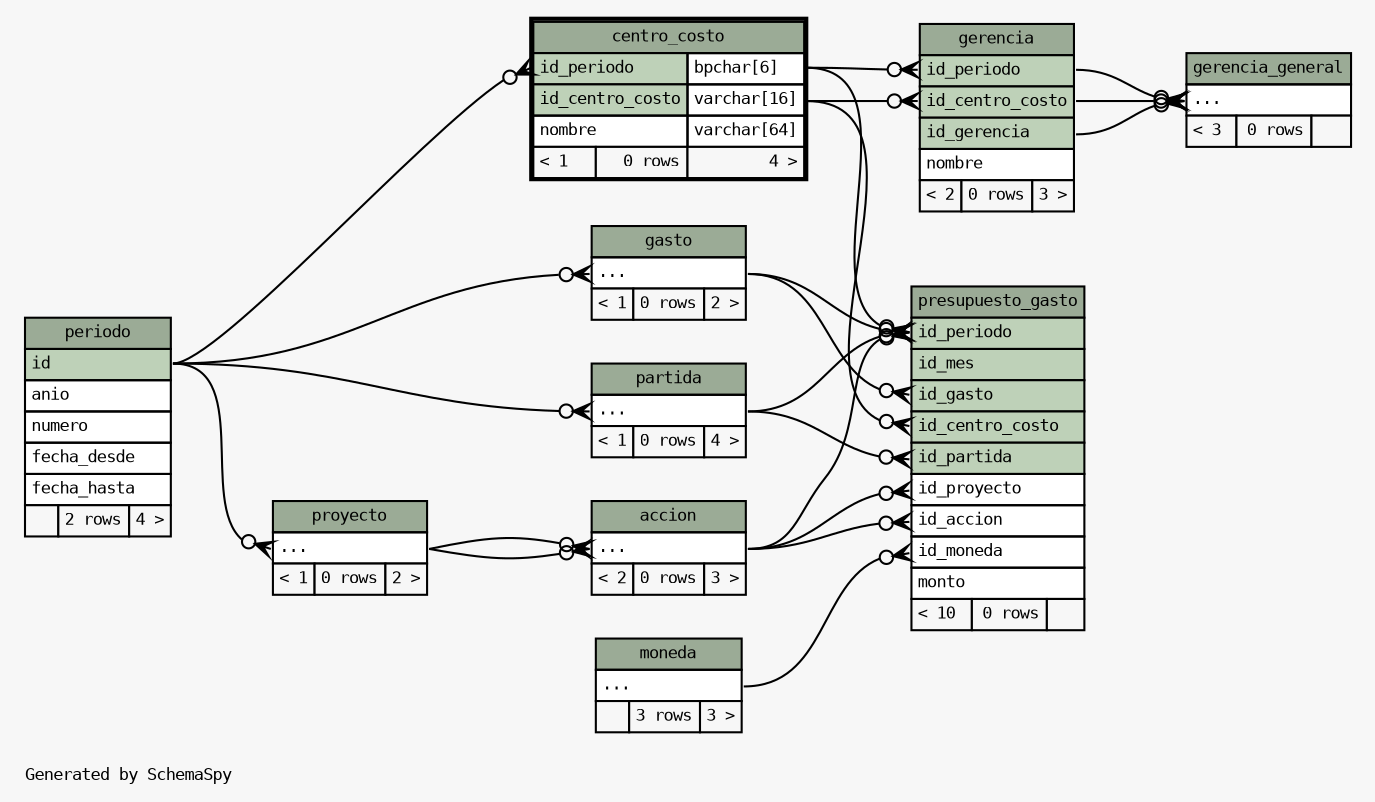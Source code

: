 // dot 2.38.0 on Linux 3.16.0-4-amd64
// SchemaSpy rev 590
digraph "twoDegreesRelationshipsDiagram" {
  graph [
    rankdir="RL"
    bgcolor="#f7f7f7"
    label="\nGenerated by SchemaSpy"
    labeljust="l"
    nodesep="0.18"
    ranksep="0.46"
    fontname="monospace"
    fontsize="8"
  ];
  node [
    fontname="monospace"
    fontsize="8"
    shape="plaintext"
  ];
  edge [
    arrowsize="0.8"
  ];
  "accion":"elipses":w -> "proyecto":"elipses":e [arrowhead=none dir=back arrowtail=crowodot];
  "accion":"elipses":w -> "proyecto":"elipses":e [arrowhead=none dir=back arrowtail=crowodot];
  "centro_costo":"id_periodo":w -> "periodo":"id":e [arrowhead=none dir=back arrowtail=crowodot];
  "gasto":"elipses":w -> "periodo":"id":e [arrowhead=none dir=back arrowtail=crowodot];
  "gerencia":"id_centro_costo":w -> "centro_costo":"id_centro_costo.type":e [arrowhead=none dir=back arrowtail=crowodot];
  "gerencia":"id_periodo":w -> "centro_costo":"id_periodo.type":e [arrowhead=none dir=back arrowtail=crowodot];
  "gerencia_general":"elipses":w -> "gerencia":"id_centro_costo":e [arrowhead=none dir=back arrowtail=crowodot];
  "gerencia_general":"elipses":w -> "gerencia":"id_gerencia":e [arrowhead=none dir=back arrowtail=crowodot];
  "gerencia_general":"elipses":w -> "gerencia":"id_periodo":e [arrowhead=none dir=back arrowtail=crowodot];
  "partida":"elipses":w -> "periodo":"id":e [arrowhead=none dir=back arrowtail=crowodot];
  "presupuesto_gasto":"id_accion":w -> "accion":"elipses":e [arrowhead=none dir=back arrowtail=crowodot];
  "presupuesto_gasto":"id_centro_costo":w -> "centro_costo":"id_centro_costo.type":e [arrowhead=none dir=back arrowtail=crowodot];
  "presupuesto_gasto":"id_gasto":w -> "gasto":"elipses":e [arrowhead=none dir=back arrowtail=crowodot];
  "presupuesto_gasto":"id_moneda":w -> "moneda":"elipses":e [arrowhead=none dir=back arrowtail=crowodot];
  "presupuesto_gasto":"id_partida":w -> "partida":"elipses":e [arrowhead=none dir=back arrowtail=crowodot];
  "presupuesto_gasto":"id_periodo":w -> "accion":"elipses":e [arrowhead=none dir=back arrowtail=crowodot];
  "presupuesto_gasto":"id_periodo":w -> "centro_costo":"id_periodo.type":e [arrowhead=none dir=back arrowtail=crowodot];
  "presupuesto_gasto":"id_periodo":w -> "gasto":"elipses":e [arrowhead=none dir=back arrowtail=crowodot];
  "presupuesto_gasto":"id_periodo":w -> "partida":"elipses":e [arrowhead=none dir=back arrowtail=crowodot];
  "presupuesto_gasto":"id_proyecto":w -> "accion":"elipses":e [arrowhead=none dir=back arrowtail=crowodot];
  "proyecto":"elipses":w -> "periodo":"id":e [arrowhead=none dir=back arrowtail=crowodot];
  "accion" [
    label=<
    <TABLE BORDER="0" CELLBORDER="1" CELLSPACING="0" BGCOLOR="#ffffff">
      <TR><TD COLSPAN="3" BGCOLOR="#9bab96" ALIGN="CENTER">accion</TD></TR>
      <TR><TD PORT="elipses" COLSPAN="3" ALIGN="LEFT">...</TD></TR>
      <TR><TD ALIGN="LEFT" BGCOLOR="#f7f7f7">&lt; 2</TD><TD ALIGN="RIGHT" BGCOLOR="#f7f7f7">0 rows</TD><TD ALIGN="RIGHT" BGCOLOR="#f7f7f7">3 &gt;</TD></TR>
    </TABLE>>
    URL="accion.html"
    tooltip="accion"
  ];
  "centro_costo" [
    label=<
    <TABLE BORDER="2" CELLBORDER="1" CELLSPACING="0" BGCOLOR="#ffffff">
      <TR><TD COLSPAN="3" BGCOLOR="#9bab96" ALIGN="CENTER">centro_costo</TD></TR>
      <TR><TD PORT="id_periodo" COLSPAN="2" BGCOLOR="#bed1b8" ALIGN="LEFT">id_periodo</TD><TD PORT="id_periodo.type" ALIGN="LEFT">bpchar[6]</TD></TR>
      <TR><TD PORT="id_centro_costo" COLSPAN="2" BGCOLOR="#bed1b8" ALIGN="LEFT">id_centro_costo</TD><TD PORT="id_centro_costo.type" ALIGN="LEFT">varchar[16]</TD></TR>
      <TR><TD PORT="nombre" COLSPAN="2" ALIGN="LEFT">nombre</TD><TD PORT="nombre.type" ALIGN="LEFT">varchar[64]</TD></TR>
      <TR><TD ALIGN="LEFT" BGCOLOR="#f7f7f7">&lt; 1</TD><TD ALIGN="RIGHT" BGCOLOR="#f7f7f7">0 rows</TD><TD ALIGN="RIGHT" BGCOLOR="#f7f7f7">4 &gt;</TD></TR>
    </TABLE>>
    URL="centro_costo.html"
    tooltip="centro_costo"
  ];
  "gasto" [
    label=<
    <TABLE BORDER="0" CELLBORDER="1" CELLSPACING="0" BGCOLOR="#ffffff">
      <TR><TD COLSPAN="3" BGCOLOR="#9bab96" ALIGN="CENTER">gasto</TD></TR>
      <TR><TD PORT="elipses" COLSPAN="3" ALIGN="LEFT">...</TD></TR>
      <TR><TD ALIGN="LEFT" BGCOLOR="#f7f7f7">&lt; 1</TD><TD ALIGN="RIGHT" BGCOLOR="#f7f7f7">0 rows</TD><TD ALIGN="RIGHT" BGCOLOR="#f7f7f7">2 &gt;</TD></TR>
    </TABLE>>
    URL="gasto.html"
    tooltip="gasto"
  ];
  "gerencia" [
    label=<
    <TABLE BORDER="0" CELLBORDER="1" CELLSPACING="0" BGCOLOR="#ffffff">
      <TR><TD COLSPAN="3" BGCOLOR="#9bab96" ALIGN="CENTER">gerencia</TD></TR>
      <TR><TD PORT="id_periodo" COLSPAN="3" BGCOLOR="#bed1b8" ALIGN="LEFT">id_periodo</TD></TR>
      <TR><TD PORT="id_centro_costo" COLSPAN="3" BGCOLOR="#bed1b8" ALIGN="LEFT">id_centro_costo</TD></TR>
      <TR><TD PORT="id_gerencia" COLSPAN="3" BGCOLOR="#bed1b8" ALIGN="LEFT">id_gerencia</TD></TR>
      <TR><TD PORT="nombre" COLSPAN="3" ALIGN="LEFT">nombre</TD></TR>
      <TR><TD ALIGN="LEFT" BGCOLOR="#f7f7f7">&lt; 2</TD><TD ALIGN="RIGHT" BGCOLOR="#f7f7f7">0 rows</TD><TD ALIGN="RIGHT" BGCOLOR="#f7f7f7">3 &gt;</TD></TR>
    </TABLE>>
    URL="gerencia.html"
    tooltip="gerencia"
  ];
  "gerencia_general" [
    label=<
    <TABLE BORDER="0" CELLBORDER="1" CELLSPACING="0" BGCOLOR="#ffffff">
      <TR><TD COLSPAN="3" BGCOLOR="#9bab96" ALIGN="CENTER">gerencia_general</TD></TR>
      <TR><TD PORT="elipses" COLSPAN="3" ALIGN="LEFT">...</TD></TR>
      <TR><TD ALIGN="LEFT" BGCOLOR="#f7f7f7">&lt; 3</TD><TD ALIGN="RIGHT" BGCOLOR="#f7f7f7">0 rows</TD><TD ALIGN="RIGHT" BGCOLOR="#f7f7f7">  </TD></TR>
    </TABLE>>
    URL="gerencia_general.html"
    tooltip="gerencia_general"
  ];
  "moneda" [
    label=<
    <TABLE BORDER="0" CELLBORDER="1" CELLSPACING="0" BGCOLOR="#ffffff">
      <TR><TD COLSPAN="3" BGCOLOR="#9bab96" ALIGN="CENTER">moneda</TD></TR>
      <TR><TD PORT="elipses" COLSPAN="3" ALIGN="LEFT">...</TD></TR>
      <TR><TD ALIGN="LEFT" BGCOLOR="#f7f7f7">  </TD><TD ALIGN="RIGHT" BGCOLOR="#f7f7f7">3 rows</TD><TD ALIGN="RIGHT" BGCOLOR="#f7f7f7">3 &gt;</TD></TR>
    </TABLE>>
    URL="moneda.html"
    tooltip="moneda"
  ];
  "partida" [
    label=<
    <TABLE BORDER="0" CELLBORDER="1" CELLSPACING="0" BGCOLOR="#ffffff">
      <TR><TD COLSPAN="3" BGCOLOR="#9bab96" ALIGN="CENTER">partida</TD></TR>
      <TR><TD PORT="elipses" COLSPAN="3" ALIGN="LEFT">...</TD></TR>
      <TR><TD ALIGN="LEFT" BGCOLOR="#f7f7f7">&lt; 1</TD><TD ALIGN="RIGHT" BGCOLOR="#f7f7f7">0 rows</TD><TD ALIGN="RIGHT" BGCOLOR="#f7f7f7">4 &gt;</TD></TR>
    </TABLE>>
    URL="partida.html"
    tooltip="partida"
  ];
  "periodo" [
    label=<
    <TABLE BORDER="0" CELLBORDER="1" CELLSPACING="0" BGCOLOR="#ffffff">
      <TR><TD COLSPAN="3" BGCOLOR="#9bab96" ALIGN="CENTER">periodo</TD></TR>
      <TR><TD PORT="id" COLSPAN="3" BGCOLOR="#bed1b8" ALIGN="LEFT">id</TD></TR>
      <TR><TD PORT="anio" COLSPAN="3" ALIGN="LEFT">anio</TD></TR>
      <TR><TD PORT="numero" COLSPAN="3" ALIGN="LEFT">numero</TD></TR>
      <TR><TD PORT="fecha_desde" COLSPAN="3" ALIGN="LEFT">fecha_desde</TD></TR>
      <TR><TD PORT="fecha_hasta" COLSPAN="3" ALIGN="LEFT">fecha_hasta</TD></TR>
      <TR><TD ALIGN="LEFT" BGCOLOR="#f7f7f7">  </TD><TD ALIGN="RIGHT" BGCOLOR="#f7f7f7">2 rows</TD><TD ALIGN="RIGHT" BGCOLOR="#f7f7f7">4 &gt;</TD></TR>
    </TABLE>>
    URL="periodo.html"
    tooltip="periodo"
  ];
  "presupuesto_gasto" [
    label=<
    <TABLE BORDER="0" CELLBORDER="1" CELLSPACING="0" BGCOLOR="#ffffff">
      <TR><TD COLSPAN="3" BGCOLOR="#9bab96" ALIGN="CENTER">presupuesto_gasto</TD></TR>
      <TR><TD PORT="id_periodo" COLSPAN="3" BGCOLOR="#bed1b8" ALIGN="LEFT">id_periodo</TD></TR>
      <TR><TD PORT="id_mes" COLSPAN="3" BGCOLOR="#bed1b8" ALIGN="LEFT">id_mes</TD></TR>
      <TR><TD PORT="id_gasto" COLSPAN="3" BGCOLOR="#bed1b8" ALIGN="LEFT">id_gasto</TD></TR>
      <TR><TD PORT="id_centro_costo" COLSPAN="3" BGCOLOR="#bed1b8" ALIGN="LEFT">id_centro_costo</TD></TR>
      <TR><TD PORT="id_partida" COLSPAN="3" BGCOLOR="#bed1b8" ALIGN="LEFT">id_partida</TD></TR>
      <TR><TD PORT="id_proyecto" COLSPAN="3" ALIGN="LEFT">id_proyecto</TD></TR>
      <TR><TD PORT="id_accion" COLSPAN="3" ALIGN="LEFT">id_accion</TD></TR>
      <TR><TD PORT="id_moneda" COLSPAN="3" ALIGN="LEFT">id_moneda</TD></TR>
      <TR><TD PORT="monto" COLSPAN="3" ALIGN="LEFT">monto</TD></TR>
      <TR><TD ALIGN="LEFT" BGCOLOR="#f7f7f7">&lt; 10</TD><TD ALIGN="RIGHT" BGCOLOR="#f7f7f7">0 rows</TD><TD ALIGN="RIGHT" BGCOLOR="#f7f7f7">  </TD></TR>
    </TABLE>>
    URL="presupuesto_gasto.html"
    tooltip="presupuesto_gasto"
  ];
  "proyecto" [
    label=<
    <TABLE BORDER="0" CELLBORDER="1" CELLSPACING="0" BGCOLOR="#ffffff">
      <TR><TD COLSPAN="3" BGCOLOR="#9bab96" ALIGN="CENTER">proyecto</TD></TR>
      <TR><TD PORT="elipses" COLSPAN="3" ALIGN="LEFT">...</TD></TR>
      <TR><TD ALIGN="LEFT" BGCOLOR="#f7f7f7">&lt; 1</TD><TD ALIGN="RIGHT" BGCOLOR="#f7f7f7">0 rows</TD><TD ALIGN="RIGHT" BGCOLOR="#f7f7f7">2 &gt;</TD></TR>
    </TABLE>>
    URL="proyecto.html"
    tooltip="proyecto"
  ];
}
